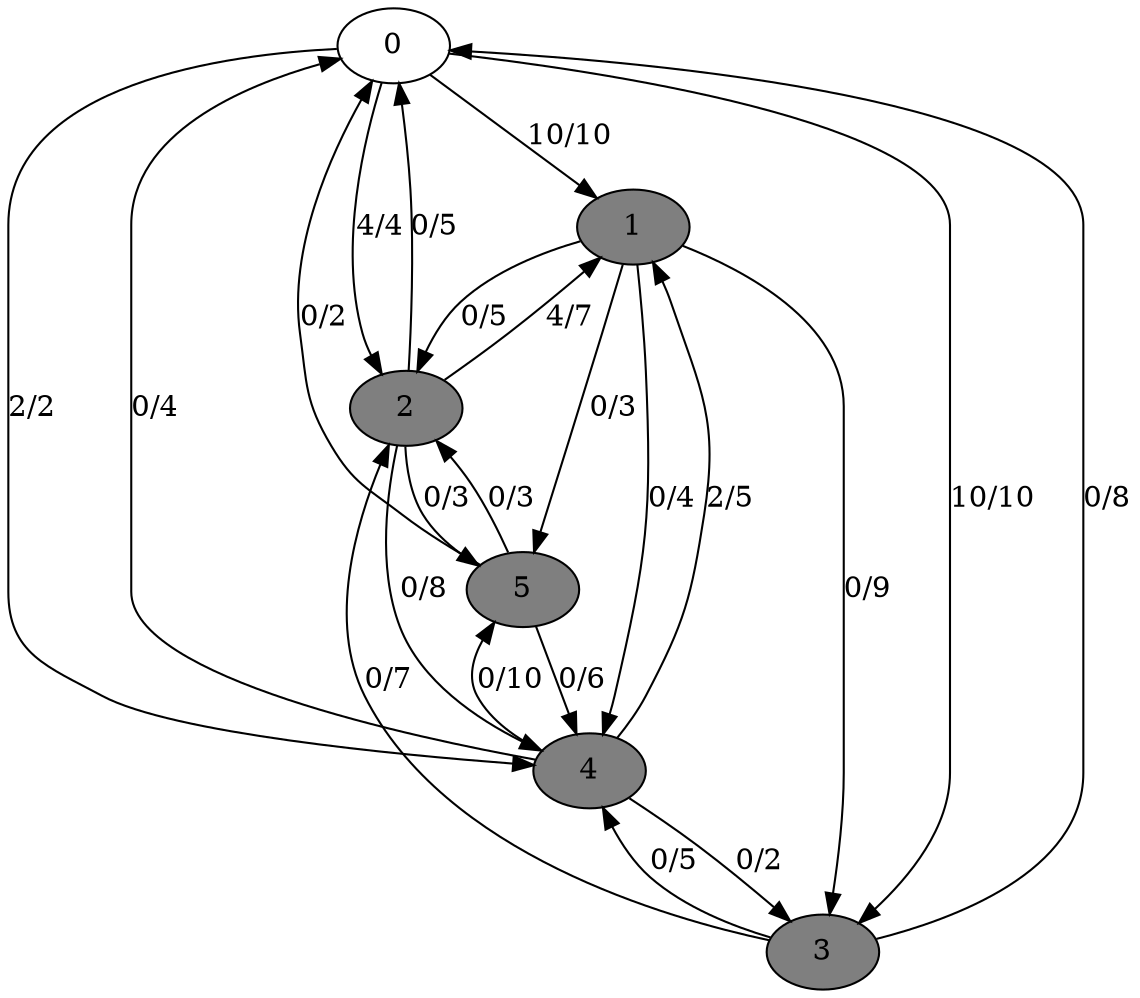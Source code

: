 digraph G {
	0[style=filled fillcolor=grey100];
	0->1[label ="10/10"] ;
	0->2[label ="4/4"] ;
	0->3[label ="10/10"] ;
	0->4[label ="2/2"] ;
	1[style=filled fillcolor=grey50];
	1->2[label ="0/5"] ;
	1->3[label ="0/9"] ;
	1->4[label ="0/4"] ;
	1->5[label ="0/3"] ;
	2[style=filled fillcolor=grey50];
	2->0[label ="0/5"] ;
	2->1[label ="4/7"] ;
	2->4[label ="0/8"] ;
	2->5[label ="0/3"] ;
	3[style=filled fillcolor=grey50];
	3->0[label ="0/8"] ;
	3->2[label ="0/7"] ;
	3->4[label ="0/5"] ;
	4[style=filled fillcolor=grey50];
	4->0[label ="0/4"] ;
	4->1[label ="2/5"] ;
	4->3[label ="0/2"] ;
	4->5[label ="0/10"] ;
	5[style=filled fillcolor=grey50];
	5->0[label ="0/2"] ;
	5->2[label ="0/3"] ;
	5->4[label ="0/6"] ;
}
